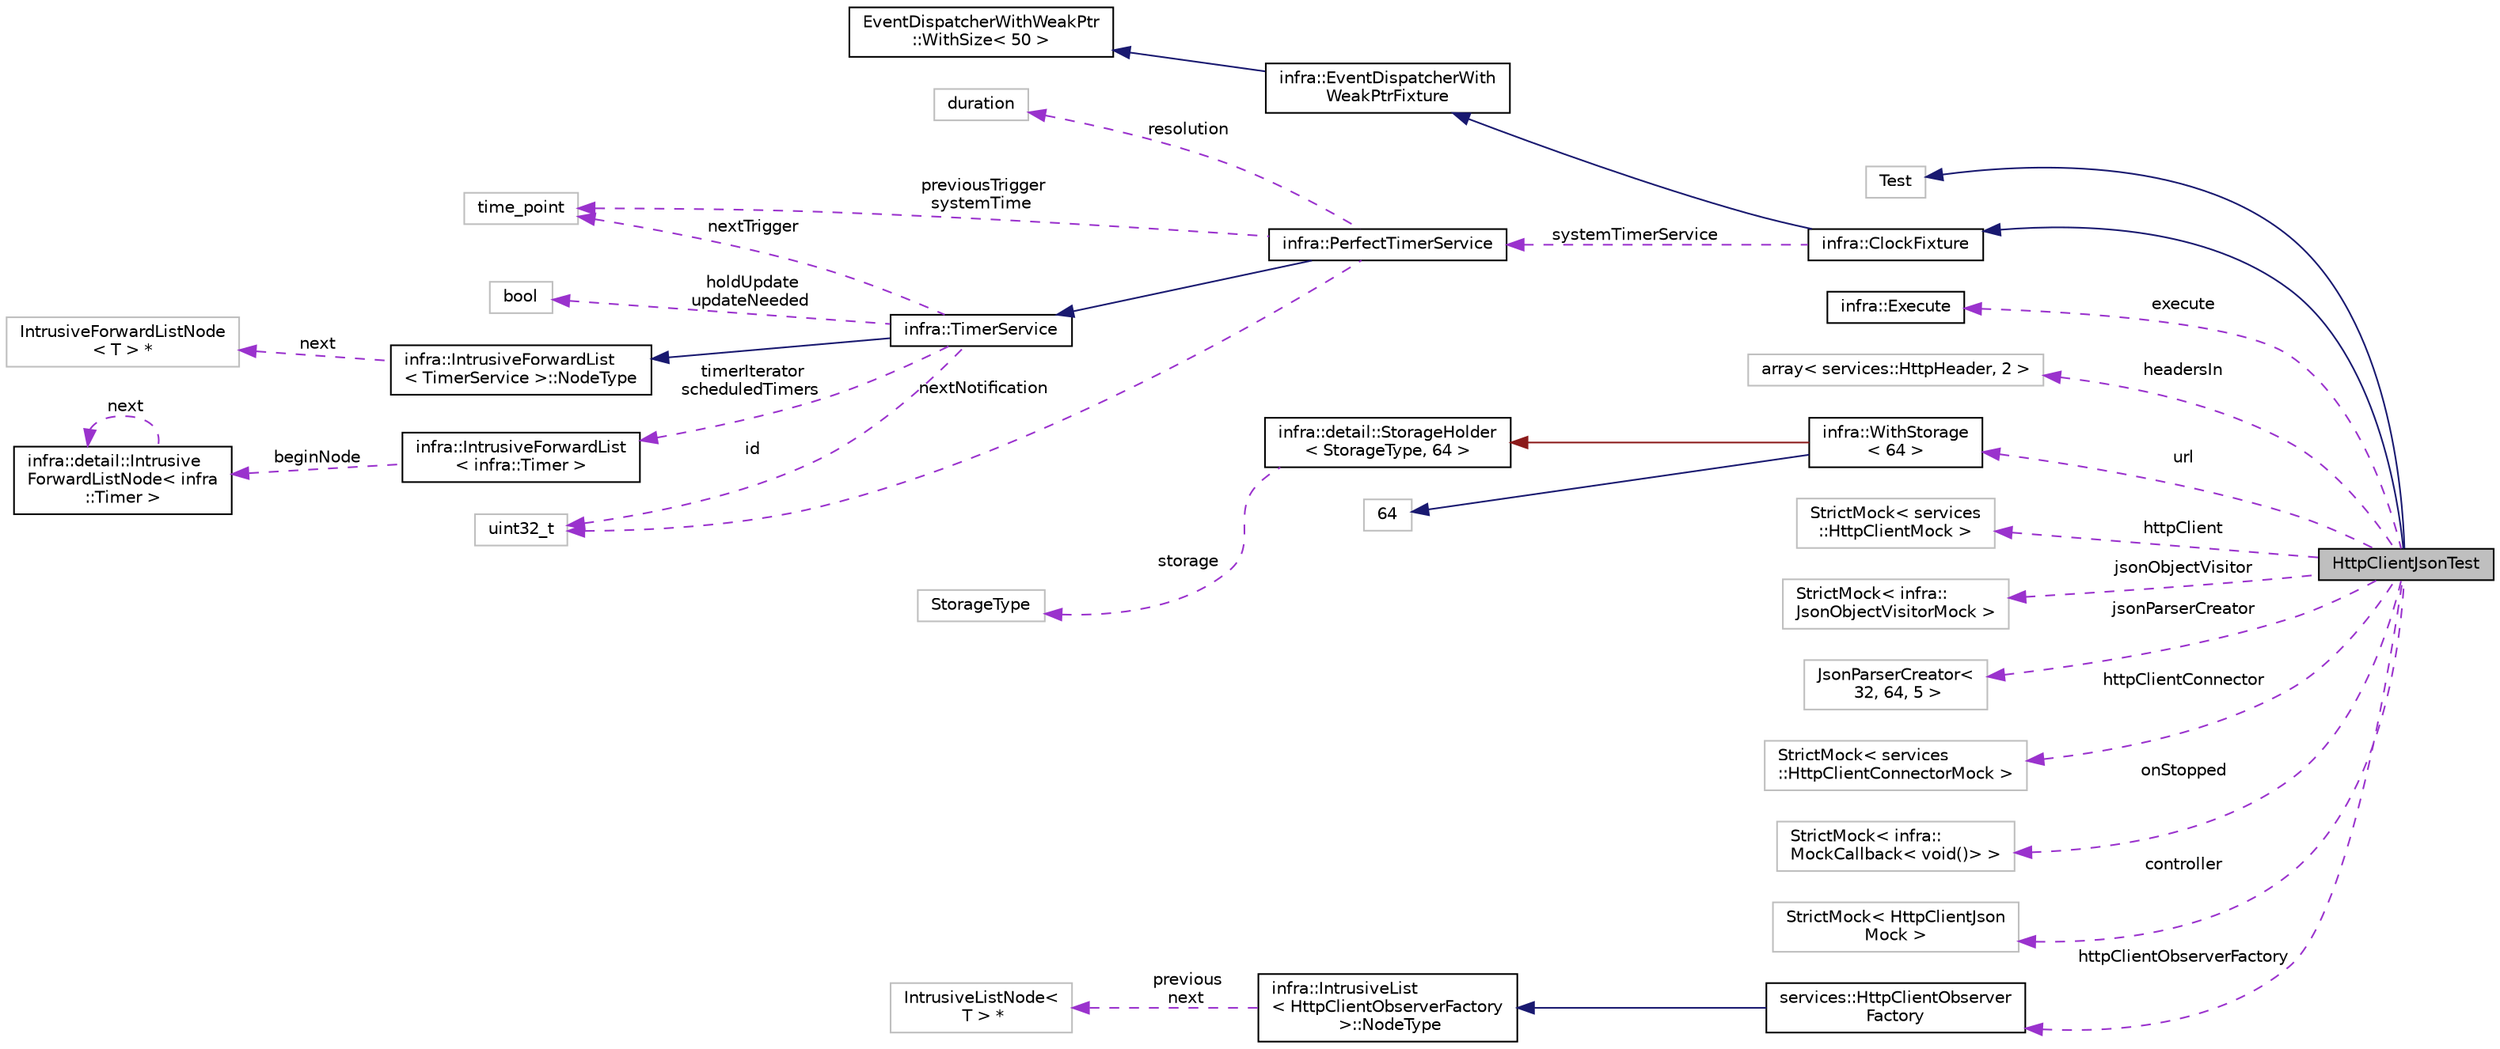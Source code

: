 digraph "HttpClientJsonTest"
{
 // INTERACTIVE_SVG=YES
  edge [fontname="Helvetica",fontsize="10",labelfontname="Helvetica",labelfontsize="10"];
  node [fontname="Helvetica",fontsize="10",shape=record];
  rankdir="LR";
  Node5 [label="HttpClientJsonTest",height=0.2,width=0.4,color="black", fillcolor="grey75", style="filled", fontcolor="black"];
  Node6 -> Node5 [dir="back",color="midnightblue",fontsize="10",style="solid",fontname="Helvetica"];
  Node6 [label="Test",height=0.2,width=0.4,color="grey75", fillcolor="white", style="filled"];
  Node7 -> Node5 [dir="back",color="midnightblue",fontsize="10",style="solid",fontname="Helvetica"];
  Node7 [label="infra::ClockFixture",height=0.2,width=0.4,color="black", fillcolor="white", style="filled",URL="$d1/d73/classinfra_1_1_clock_fixture.html"];
  Node8 -> Node7 [dir="back",color="midnightblue",fontsize="10",style="solid",fontname="Helvetica"];
  Node8 [label="infra::EventDispatcherWith\lWeakPtrFixture",height=0.2,width=0.4,color="black", fillcolor="white", style="filled",URL="$d5/d37/classinfra_1_1_event_dispatcher_with_weak_ptr_fixture.html"];
  Node9 -> Node8 [dir="back",color="midnightblue",fontsize="10",style="solid",fontname="Helvetica"];
  Node9 [label="EventDispatcherWithWeakPtr\l::WithSize\< 50 \>",height=0.2,width=0.4,color="black", fillcolor="white", style="filled",URL="$db/da8/classinfra_1_1_event_dispatcher_with_weak_ptr_1_1_with_size.html"];
  Node10 -> Node7 [dir="back",color="darkorchid3",fontsize="10",style="dashed",label=" systemTimerService" ,fontname="Helvetica"];
  Node10 [label="infra::PerfectTimerService",height=0.2,width=0.4,color="black", fillcolor="white", style="filled",URL="$d6/d35/classinfra_1_1_perfect_timer_service.html"];
  Node11 -> Node10 [dir="back",color="midnightblue",fontsize="10",style="solid",fontname="Helvetica"];
  Node11 [label="infra::TimerService",height=0.2,width=0.4,color="black", fillcolor="white", style="filled",URL="$da/def/classinfra_1_1_timer_service.html"];
  Node12 -> Node11 [dir="back",color="midnightblue",fontsize="10",style="solid",fontname="Helvetica"];
  Node12 [label="infra::IntrusiveForwardList\l\< TimerService \>::NodeType",height=0.2,width=0.4,color="black", fillcolor="white", style="filled",URL="$d7/d4a/classinfra_1_1detail_1_1_intrusive_forward_list_node.html"];
  Node13 -> Node12 [dir="back",color="darkorchid3",fontsize="10",style="dashed",label=" next" ,fontname="Helvetica"];
  Node13 [label="IntrusiveForwardListNode\l\< T \> *",height=0.2,width=0.4,color="grey75", fillcolor="white", style="filled"];
  Node14 -> Node11 [dir="back",color="darkorchid3",fontsize="10",style="dashed",label=" nextTrigger" ,fontname="Helvetica"];
  Node14 [label="time_point",height=0.2,width=0.4,color="grey75", fillcolor="white", style="filled"];
  Node15 -> Node11 [dir="back",color="darkorchid3",fontsize="10",style="dashed",label=" timerIterator\nscheduledTimers" ,fontname="Helvetica"];
  Node15 [label="infra::IntrusiveForwardList\l\< infra::Timer \>",height=0.2,width=0.4,color="black", fillcolor="white", style="filled",URL="$d3/d66/classinfra_1_1_intrusive_forward_list.html"];
  Node16 -> Node15 [dir="back",color="darkorchid3",fontsize="10",style="dashed",label=" beginNode" ,fontname="Helvetica"];
  Node16 [label="infra::detail::Intrusive\lForwardListNode\< infra\l::Timer \>",height=0.2,width=0.4,color="black", fillcolor="white", style="filled",URL="$d7/d4a/classinfra_1_1detail_1_1_intrusive_forward_list_node.html"];
  Node16 -> Node16 [dir="back",color="darkorchid3",fontsize="10",style="dashed",label=" next" ,fontname="Helvetica"];
  Node17 -> Node11 [dir="back",color="darkorchid3",fontsize="10",style="dashed",label=" id" ,fontname="Helvetica"];
  Node17 [label="uint32_t",height=0.2,width=0.4,color="grey75", fillcolor="white", style="filled"];
  Node18 -> Node11 [dir="back",color="darkorchid3",fontsize="10",style="dashed",label=" holdUpdate\nupdateNeeded" ,fontname="Helvetica"];
  Node18 [label="bool",height=0.2,width=0.4,color="grey75", fillcolor="white", style="filled"];
  Node19 -> Node10 [dir="back",color="darkorchid3",fontsize="10",style="dashed",label=" resolution" ,fontname="Helvetica"];
  Node19 [label="duration",height=0.2,width=0.4,color="grey75", fillcolor="white", style="filled"];
  Node14 -> Node10 [dir="back",color="darkorchid3",fontsize="10",style="dashed",label=" previousTrigger\nsystemTime" ,fontname="Helvetica"];
  Node17 -> Node10 [dir="back",color="darkorchid3",fontsize="10",style="dashed",label=" nextNotification" ,fontname="Helvetica"];
  Node20 -> Node5 [dir="back",color="darkorchid3",fontsize="10",style="dashed",label=" execute" ,fontname="Helvetica"];
  Node20 [label="infra::Execute",height=0.2,width=0.4,color="black", fillcolor="white", style="filled",URL="$d1/dad/classinfra_1_1_execute.html"];
  Node21 -> Node5 [dir="back",color="darkorchid3",fontsize="10",style="dashed",label=" headersIn" ,fontname="Helvetica"];
  Node21 [label="array\< services::HttpHeader, 2 \>",height=0.2,width=0.4,color="grey75", fillcolor="white", style="filled"];
  Node22 -> Node5 [dir="back",color="darkorchid3",fontsize="10",style="dashed",label=" url" ,fontname="Helvetica"];
  Node22 [label="infra::WithStorage\l\< 64 \>",height=0.2,width=0.4,color="black", fillcolor="white", style="filled",URL="$d2/d40/classinfra_1_1_with_storage.html"];
  Node23 -> Node22 [dir="back",color="firebrick4",fontsize="10",style="solid",fontname="Helvetica"];
  Node23 [label="infra::detail::StorageHolder\l\< StorageType, 64 \>",height=0.2,width=0.4,color="black", fillcolor="white", style="filled",URL="$d9/d00/classinfra_1_1detail_1_1_storage_holder.html"];
  Node24 -> Node23 [dir="back",color="darkorchid3",fontsize="10",style="dashed",label=" storage" ,fontname="Helvetica"];
  Node24 [label="StorageType",height=0.2,width=0.4,color="grey75", fillcolor="white", style="filled"];
  Node25 -> Node22 [dir="back",color="midnightblue",fontsize="10",style="solid",fontname="Helvetica"];
  Node25 [label="64",height=0.2,width=0.4,color="grey75", fillcolor="white", style="filled"];
  Node26 -> Node5 [dir="back",color="darkorchid3",fontsize="10",style="dashed",label=" httpClient" ,fontname="Helvetica"];
  Node26 [label="StrictMock\< services\l::HttpClientMock \>",height=0.2,width=0.4,color="grey75", fillcolor="white", style="filled"];
  Node27 -> Node5 [dir="back",color="darkorchid3",fontsize="10",style="dashed",label=" jsonObjectVisitor" ,fontname="Helvetica"];
  Node27 [label="StrictMock\< infra::\lJsonObjectVisitorMock \>",height=0.2,width=0.4,color="grey75", fillcolor="white", style="filled"];
  Node28 -> Node5 [dir="back",color="darkorchid3",fontsize="10",style="dashed",label=" jsonParserCreator" ,fontname="Helvetica"];
  Node28 [label="JsonParserCreator\<\l 32, 64, 5 \>",height=0.2,width=0.4,color="grey75", fillcolor="white", style="filled"];
  Node29 -> Node5 [dir="back",color="darkorchid3",fontsize="10",style="dashed",label=" httpClientConnector" ,fontname="Helvetica"];
  Node29 [label="StrictMock\< services\l::HttpClientConnectorMock \>",height=0.2,width=0.4,color="grey75", fillcolor="white", style="filled"];
  Node30 -> Node5 [dir="back",color="darkorchid3",fontsize="10",style="dashed",label=" onStopped" ,fontname="Helvetica"];
  Node30 [label="StrictMock\< infra::\lMockCallback\< void()\> \>",height=0.2,width=0.4,color="grey75", fillcolor="white", style="filled"];
  Node31 -> Node5 [dir="back",color="darkorchid3",fontsize="10",style="dashed",label=" controller" ,fontname="Helvetica"];
  Node31 [label="StrictMock\< HttpClientJson\lMock \>",height=0.2,width=0.4,color="grey75", fillcolor="white", style="filled"];
  Node32 -> Node5 [dir="back",color="darkorchid3",fontsize="10",style="dashed",label=" httpClientObserverFactory" ,fontname="Helvetica"];
  Node32 [label="services::HttpClientObserver\lFactory",height=0.2,width=0.4,color="black", fillcolor="white", style="filled",URL="$d9/d25/classservices_1_1_http_client_observer_factory.html"];
  Node33 -> Node32 [dir="back",color="midnightblue",fontsize="10",style="solid",fontname="Helvetica"];
  Node33 [label="infra::IntrusiveList\l\< HttpClientObserverFactory\l \>::NodeType",height=0.2,width=0.4,color="black", fillcolor="white", style="filled",URL="$d7/da5/classinfra_1_1detail_1_1_intrusive_list_node.html"];
  Node34 -> Node33 [dir="back",color="darkorchid3",fontsize="10",style="dashed",label=" previous\nnext" ,fontname="Helvetica"];
  Node34 [label="IntrusiveListNode\<\l T \> *",height=0.2,width=0.4,color="grey75", fillcolor="white", style="filled"];
}
